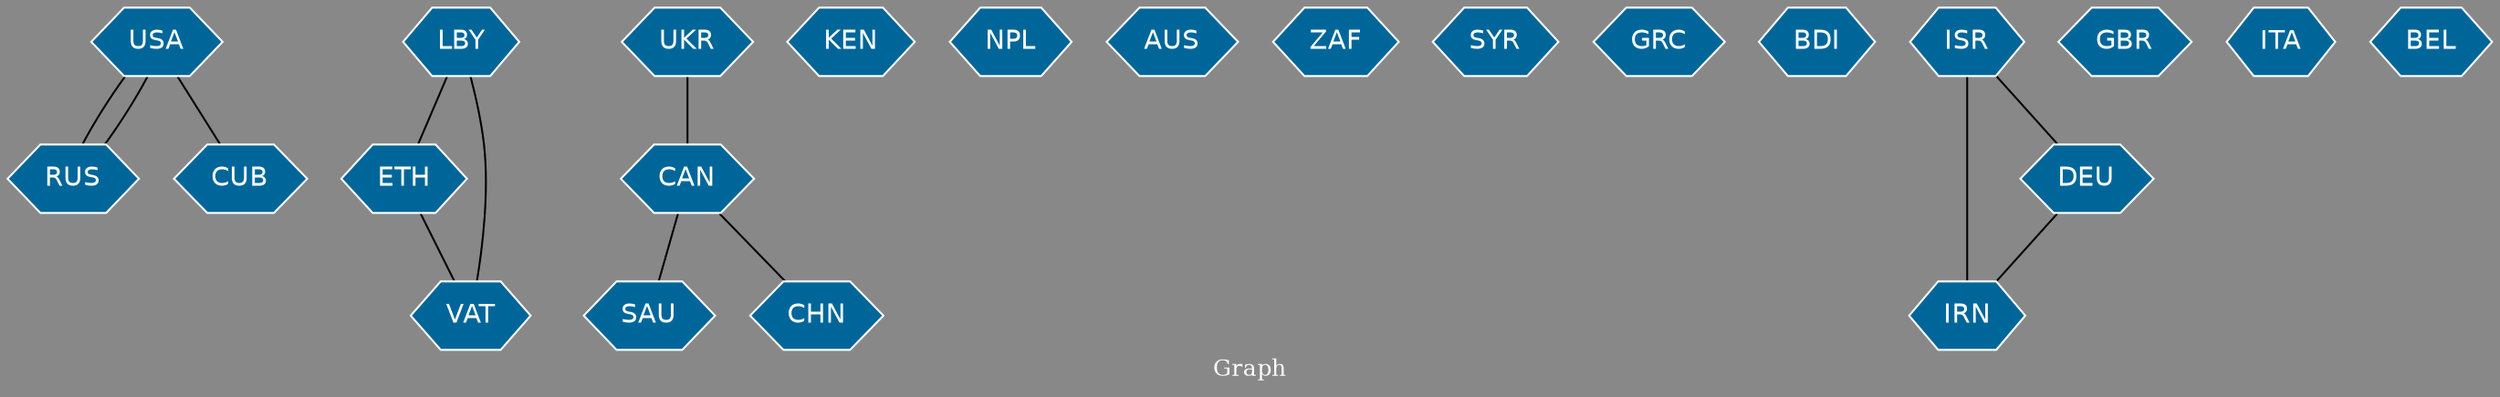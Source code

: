 // Countries together in item graph
graph {
	graph [bgcolor="#888888" fontcolor=white fontsize=12 label="Graph" outputorder=edgesfirst overlap=prism]
	node [color=white fillcolor="#006699" fontcolor=white fontname=Helvetica shape=hexagon style=filled]
	edge [arrowhead=open color=black fontcolor=white fontname=Courier fontsize=12]
		USA [label=USA]
		LBY [label=LBY]
		ETH [label=ETH]
		VAT [label=VAT]
		CAN [label=CAN]
		SAU [label=SAU]
		RUS [label=RUS]
		KEN [label=KEN]
		NPL [label=NPL]
		CUB [label=CUB]
		AUS [label=AUS]
		ZAF [label=ZAF]
		SYR [label=SYR]
		GRC [label=GRC]
		CHN [label=CHN]
		BDI [label=BDI]
		ISR [label=ISR]
		IRN [label=IRN]
		GBR [label=GBR]
		DEU [label=DEU]
		ITA [label=ITA]
		UKR [label=UKR]
		BEL [label=BEL]
			CAN -- CHN [weight=1]
			ISR -- DEU [weight=1]
			DEU -- IRN [weight=1]
			RUS -- USA [weight=1]
			ISR -- IRN [weight=3]
			USA -- CUB [weight=2]
			UKR -- CAN [weight=1]
			CAN -- SAU [weight=1]
			LBY -- VAT [weight=1]
			USA -- RUS [weight=1]
			ETH -- VAT [weight=1]
			LBY -- ETH [weight=1]
}